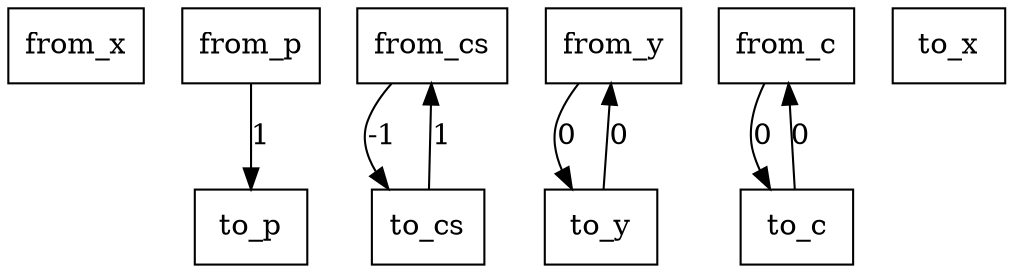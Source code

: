 digraph {
    graph [rankdir=TB
          ,bgcolor=transparent];
    node [shape=box
         ,fillcolor=white
         ,style=filled];
    0 [label=<from_x>];
    1 [label=<from_p>];
    2 [label=<from_cs>];
    3 [label=<from_y>];
    4 [label=<from_c>];
    5 [label=<to_x>];
    6 [label=<to_p>];
    7 [label=<to_cs>];
    8 [label=<to_y>];
    9 [label=<to_c>];
    1 -> 6 [label=1];
    2 -> 7 [label=-1];
    3 -> 8 [label=0];
    4 -> 9 [label=0];
    7 -> 2 [label=1];
    8 -> 3 [label=0];
    9 -> 4 [label=0];
}